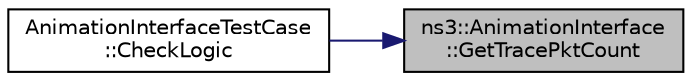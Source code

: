 digraph "ns3::AnimationInterface::GetTracePktCount"
{
 // LATEX_PDF_SIZE
  edge [fontname="Helvetica",fontsize="10",labelfontname="Helvetica",labelfontsize="10"];
  node [fontname="Helvetica",fontsize="10",shape=record];
  rankdir="RL";
  Node1 [label="ns3::AnimationInterface\l::GetTracePktCount",height=0.2,width=0.4,color="black", fillcolor="grey75", style="filled", fontcolor="black",tooltip="Get trace file packet count (This used only for testing)"];
  Node1 -> Node2 [dir="back",color="midnightblue",fontsize="10",style="solid",fontname="Helvetica"];
  Node2 [label="AnimationInterfaceTestCase\l::CheckLogic",height=0.2,width=0.4,color="black", fillcolor="white", style="filled",URL="$class_animation_interface_test_case.html#a53ef1b8d8aa4cce9b1138a31d8ff51fa",tooltip="Check logic function."];
}
